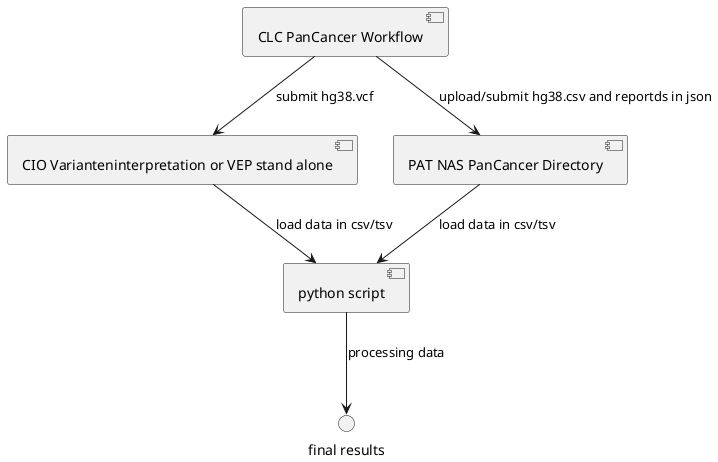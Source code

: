 @startuml

component "CLC PanCancer Workflow"
component "CIO Varianteninterpretation or VEP stand alone"
component "PAT NAS PanCancer Directory"
component "python script"

"CLC PanCancer Workflow" --> "CIO Varianteninterpretation or VEP stand alone": "submit hg38.vcf"
"CLC PanCancer Workflow" --> "PAT NAS PanCancer Directory": "upload/submit hg38.csv and reportds in json"
"CIO Varianteninterpretation or VEP stand alone" --> "python script": "load data in csv/tsv"
"PAT NAS PanCancer Directory" --> "python script": "load data in csv/tsv"
"python script" --> "final results": "processing data"

@enduml
